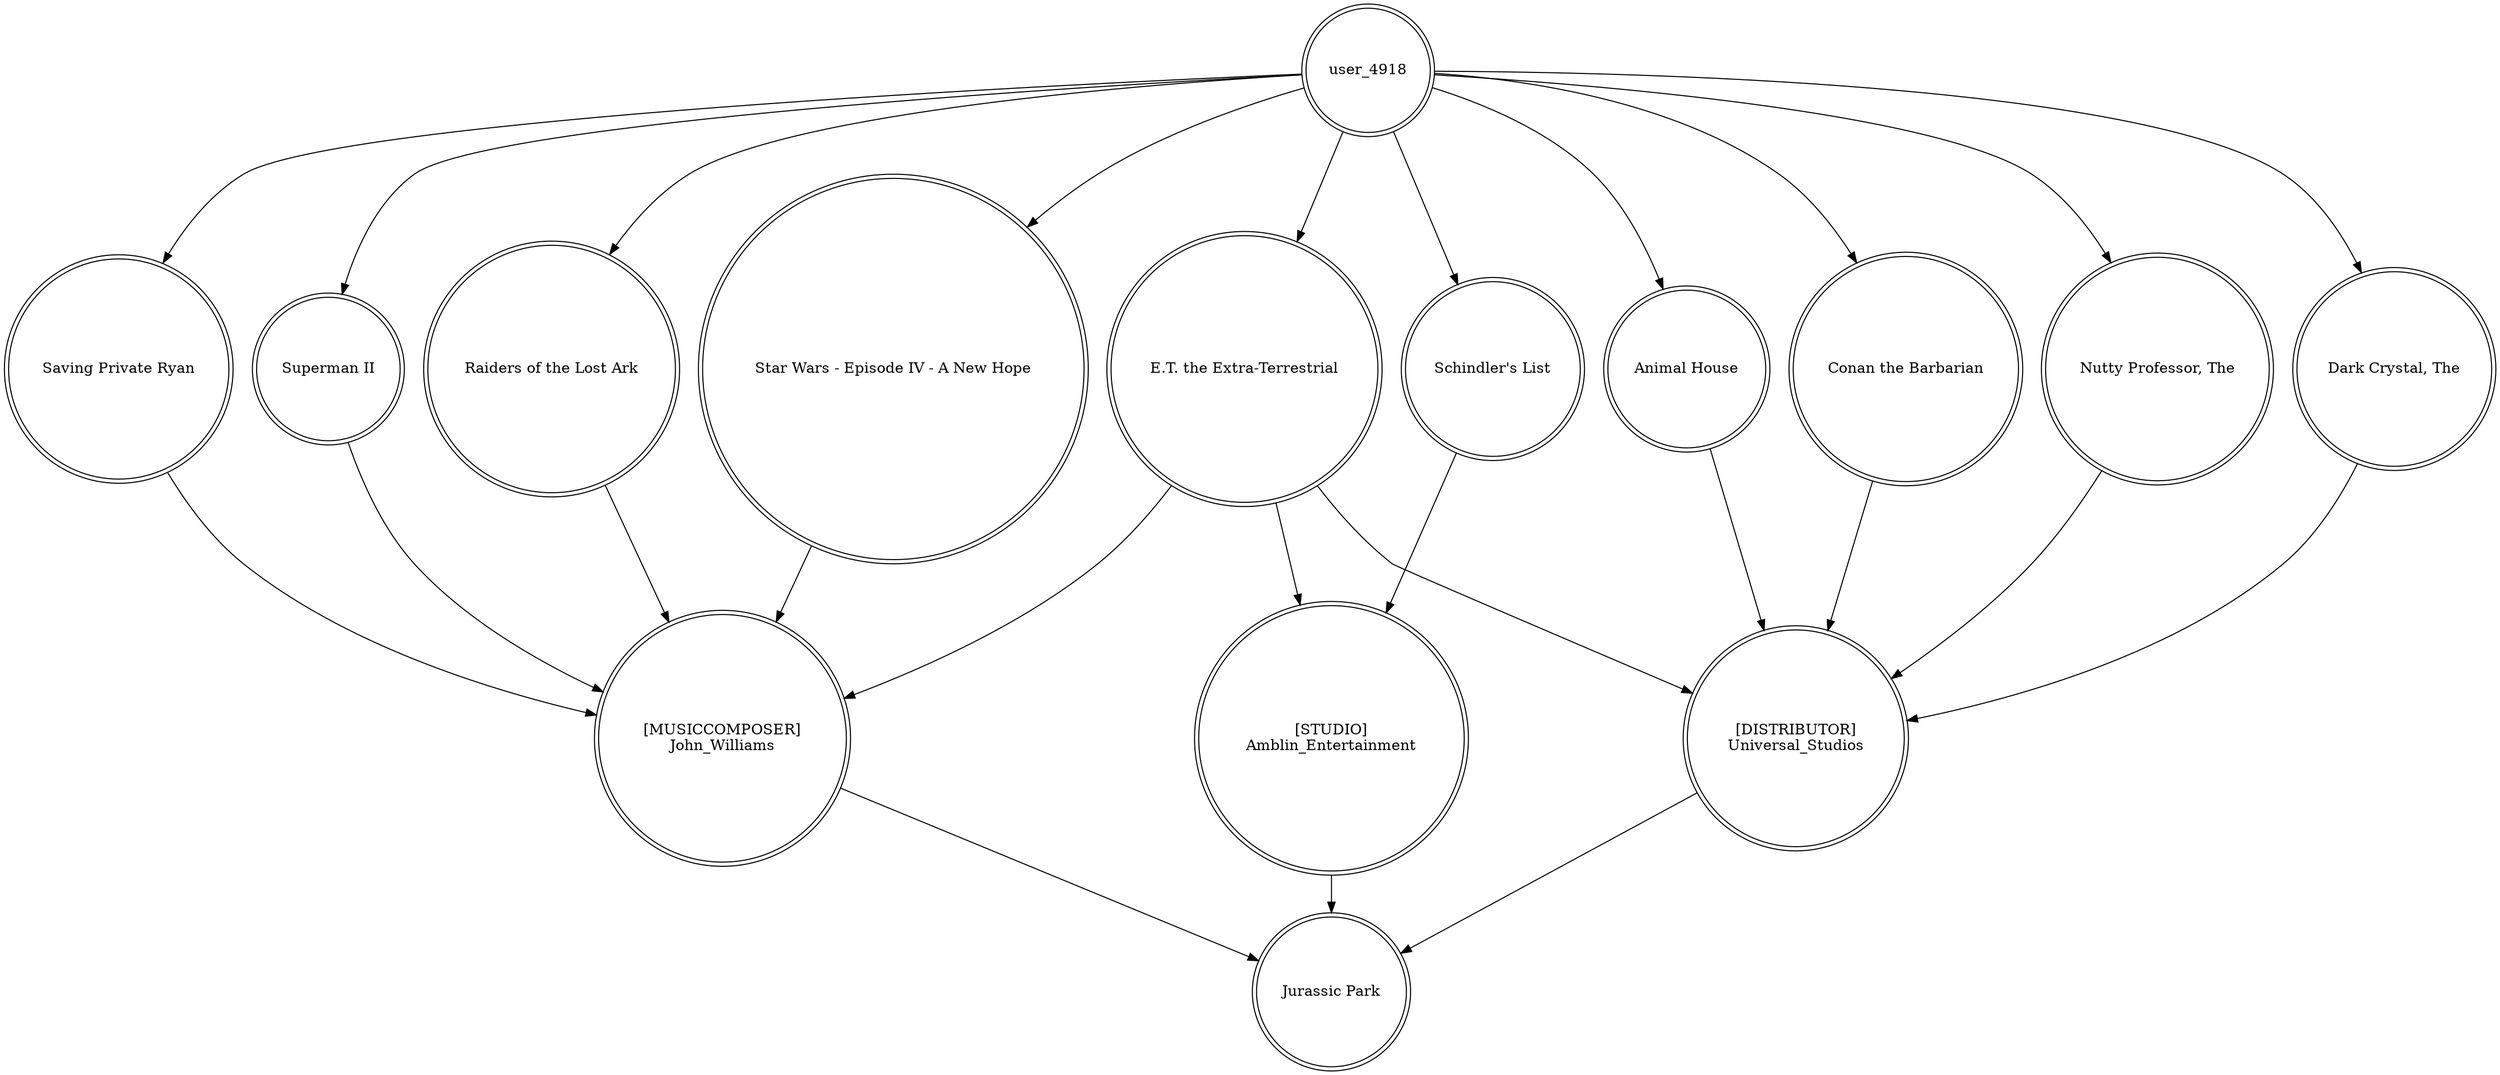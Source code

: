 digraph finite_state_machine {
	node [shape=doublecircle]
	"Raiders of the Lost Ark" -> "[MUSICCOMPOSER]
John_Williams"
	"Star Wars - Episode IV - A New Hope" -> "[MUSICCOMPOSER]
John_Williams"
	user_4918 -> "Nutty Professor, The"
	"[STUDIO]
Amblin_Entertainment" -> "Jurassic Park"
	"Dark Crystal, The" -> "[DISTRIBUTOR]
Universal_Studios"
	user_4918 -> "E.T. the Extra-Terrestrial"
	"Schindler's List" -> "[STUDIO]
Amblin_Entertainment"
	"Saving Private Ryan" -> "[MUSICCOMPOSER]
John_Williams"
	user_4918 -> "Schindler's List"
	user_4918 -> "Animal House"
	user_4918 -> "Conan the Barbarian"
	"[MUSICCOMPOSER]
John_Williams" -> "Jurassic Park"
	"E.T. the Extra-Terrestrial" -> "[STUDIO]
Amblin_Entertainment"
	"E.T. the Extra-Terrestrial" -> "[DISTRIBUTOR]
Universal_Studios"
	user_4918 -> "Saving Private Ryan"
	"[DISTRIBUTOR]
Universal_Studios" -> "Jurassic Park"
	"Animal House" -> "[DISTRIBUTOR]
Universal_Studios"
	"Superman II" -> "[MUSICCOMPOSER]
John_Williams"
	user_4918 -> "Dark Crystal, The"
	"Nutty Professor, The" -> "[DISTRIBUTOR]
Universal_Studios"
	user_4918 -> "Star Wars - Episode IV - A New Hope"
	"E.T. the Extra-Terrestrial" -> "[MUSICCOMPOSER]
John_Williams"
	user_4918 -> "Superman II"
	user_4918 -> "Raiders of the Lost Ark"
	"Conan the Barbarian" -> "[DISTRIBUTOR]
Universal_Studios"
}
